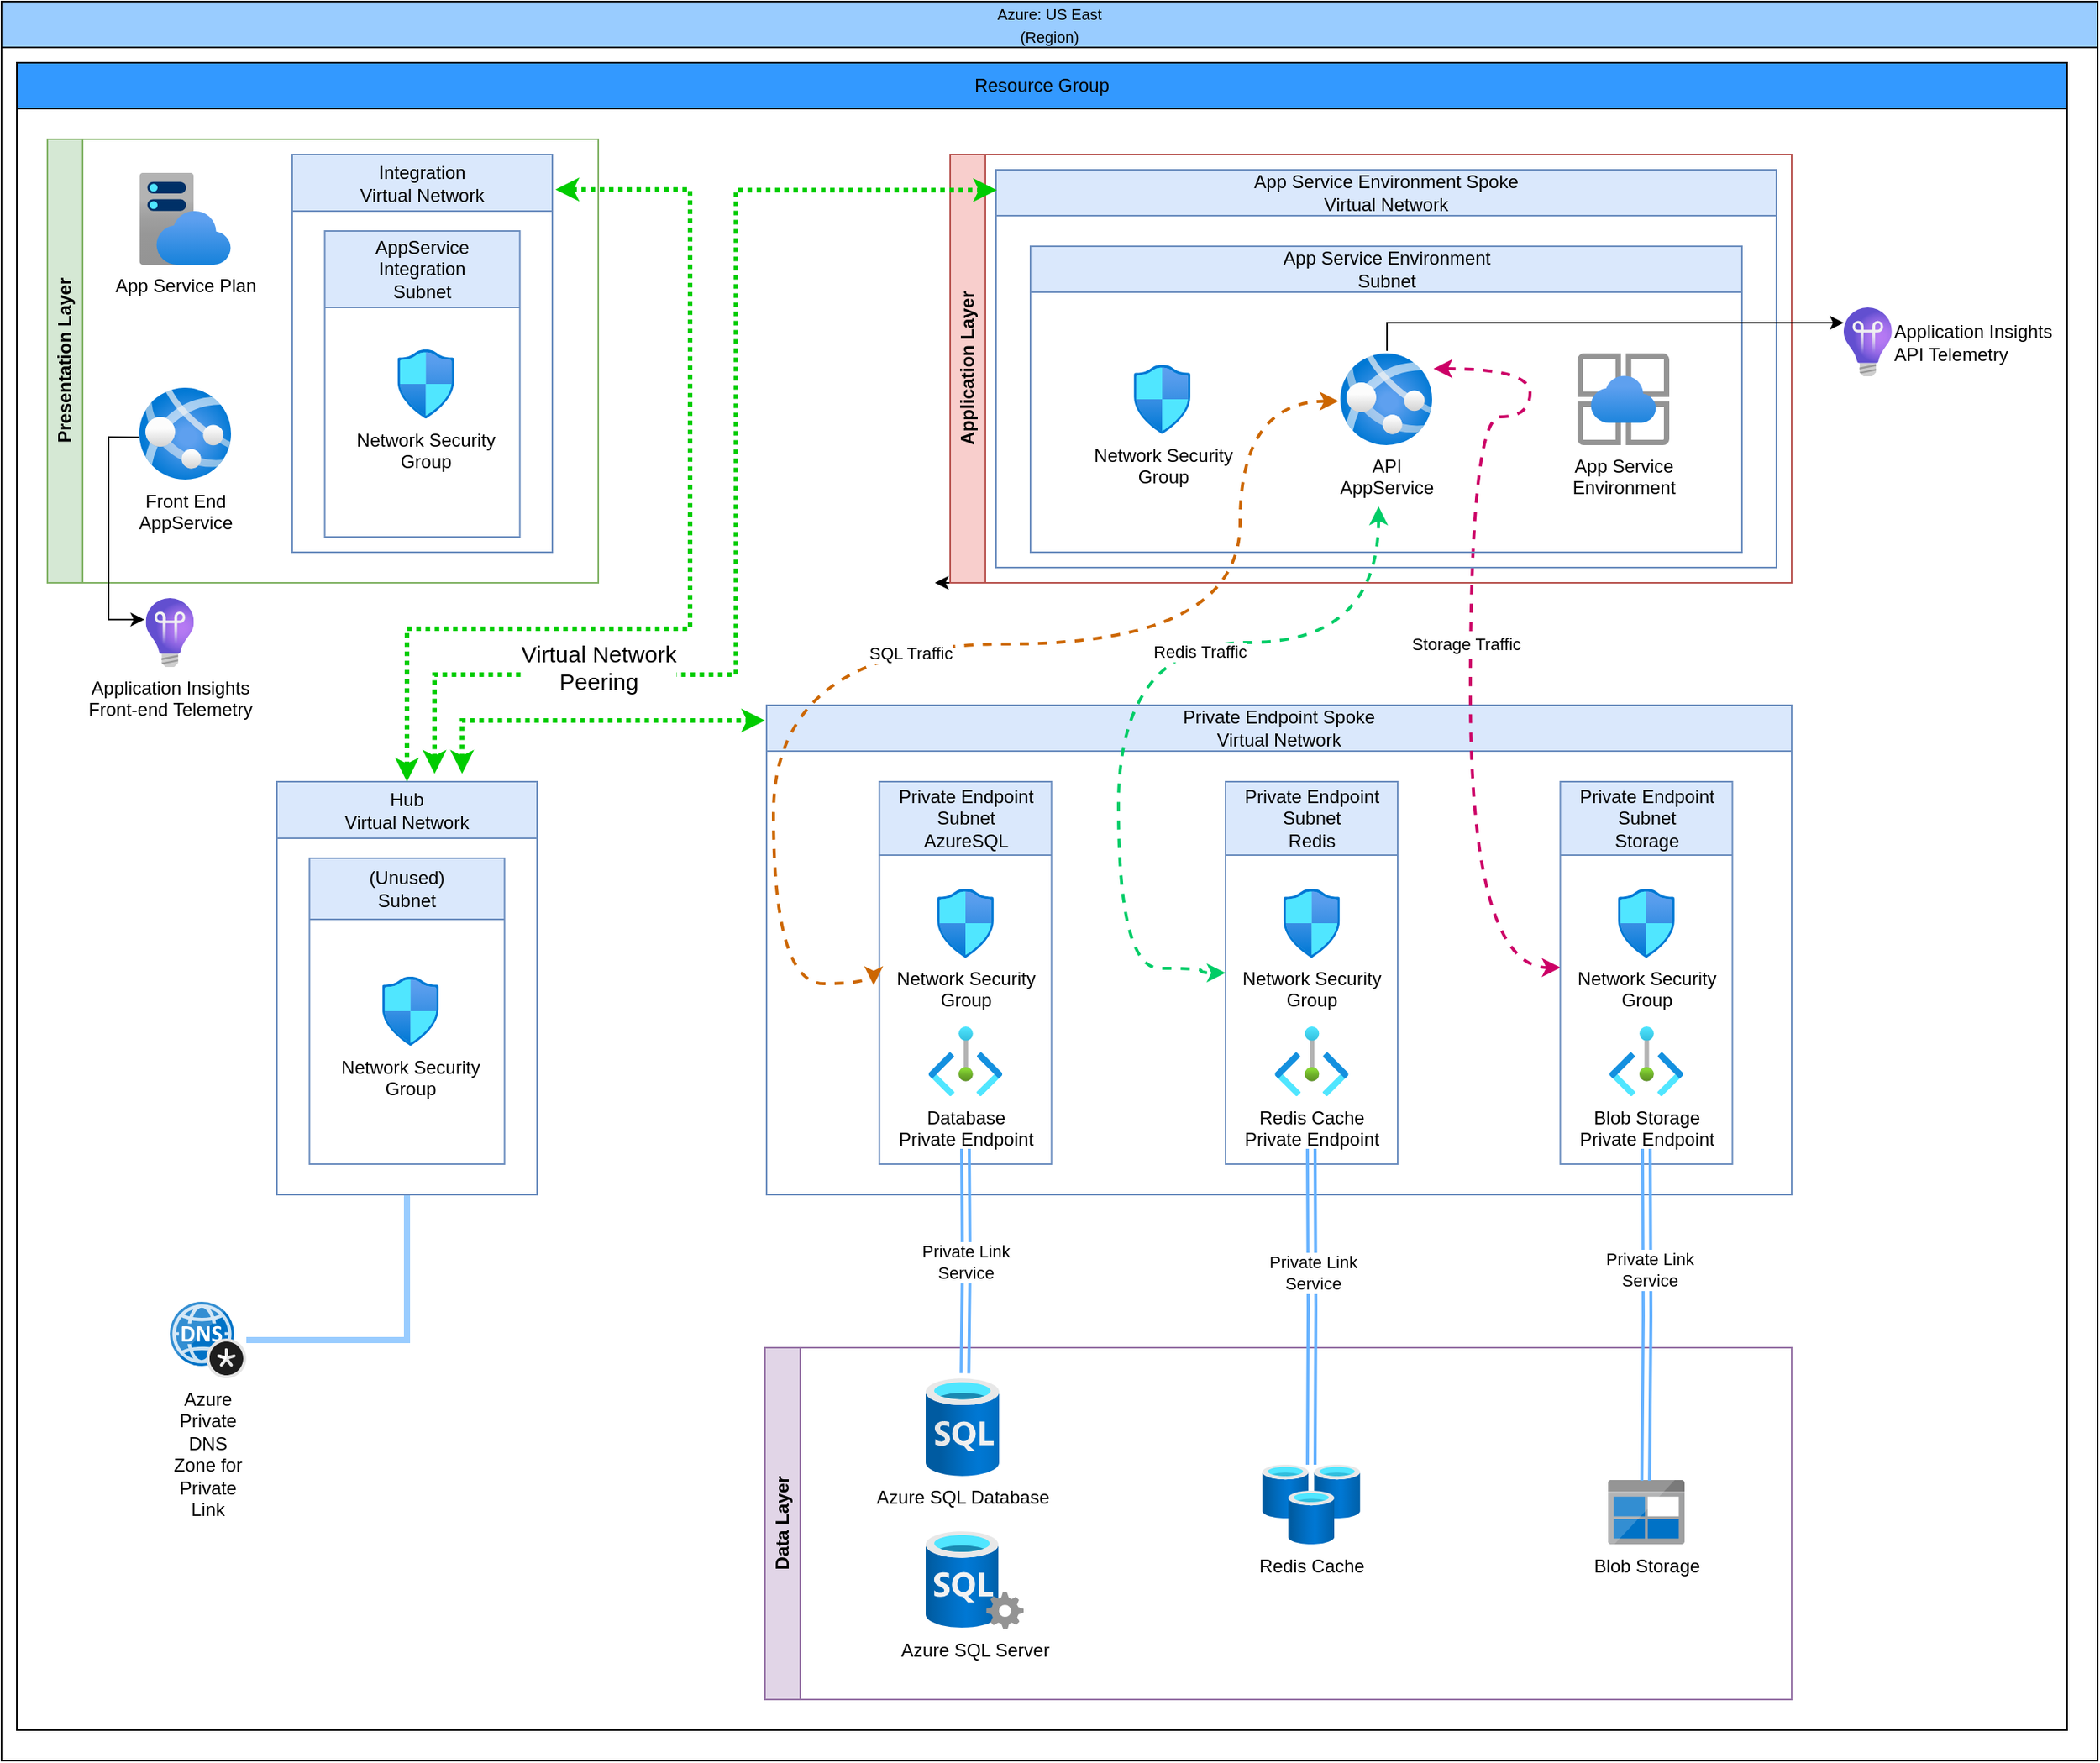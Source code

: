<mxfile version="24.0.2" type="device">
  <diagram name="Page-1" id="fDzdxHZvuhFJxoay-ObD">
    <mxGraphModel dx="1814" dy="1488" grid="1" gridSize="10" guides="1" tooltips="1" connect="1" arrows="1" fold="1" page="1" pageScale="1" pageWidth="850" pageHeight="1100" math="0" shadow="0">
      <root>
        <mxCell id="0" />
        <mxCell id="1" parent="0" />
        <mxCell id="NoLDuvIoNGPkwHfxKqSU-2" value="&lt;font style=&quot;font-size: 10px; font-weight: normal;&quot;&gt;Azure: US East &lt;br&gt;(Region)&lt;/font&gt;" style="swimlane;whiteSpace=wrap;html=1;fillColor=#99CCFF;startSize=30;" parent="1" vertex="1">
          <mxGeometry x="40" y="30" width="1370" height="1150" as="geometry" />
        </mxCell>
        <mxCell id="NoLDuvIoNGPkwHfxKqSU-4" value="&lt;span style=&quot;text-align: start;&quot;&gt;&lt;span style=&quot;line-height: 15.693px; font-family: Calibri, sans-serif; font-weight: 400;&quot;&gt;Resource Group&lt;/span&gt;&lt;/span&gt;" style="swimlane;whiteSpace=wrap;html=1;startSize=30;fillColor=#3399FF;" parent="NoLDuvIoNGPkwHfxKqSU-2" vertex="1">
          <mxGeometry x="10" y="40" width="1340" height="1090" as="geometry" />
        </mxCell>
        <mxCell id="-4cA7_axbYcHQA_eD2gU-34" style="edgeStyle=orthogonalEdgeStyle;rounded=0;orthogonalLoop=1;jettySize=auto;html=1;endArrow=none;endFill=0;strokeColor=#99CCFF;strokeWidth=4;entryX=0.5;entryY=1;entryDx=0;entryDy=0;" edge="1" parent="NoLDuvIoNGPkwHfxKqSU-4" source="-4cA7_axbYcHQA_eD2gU-33" target="-4cA7_axbYcHQA_eD2gU-96">
          <mxGeometry relative="1" as="geometry">
            <mxPoint x="416" y="680" as="targetPoint" />
          </mxGeometry>
        </mxCell>
        <mxCell id="aUUkp6z2Ffg6O78OrMZu-24" value="&lt;div style=&quot;&quot;&gt;&lt;span style=&quot;font-weight: 400;&quot;&gt;Private Endpoint Spoke&lt;br&gt;Virtual Network&lt;br&gt;&lt;/span&gt;&lt;/div&gt;" style="swimlane;whiteSpace=wrap;html=1;startSize=30;fillColor=#dae8fc;strokeColor=#6c8ebf;align=center;" parent="NoLDuvIoNGPkwHfxKqSU-4" vertex="1">
          <mxGeometry x="490" y="420" width="670" height="320" as="geometry" />
        </mxCell>
        <mxCell id="-4cA7_axbYcHQA_eD2gU-35" value="&lt;div style=&quot;&quot;&gt;&lt;span style=&quot;font-weight: 400;&quot;&gt;Private Endpoint&lt;br&gt;Subnet&lt;br&gt;AzureSQL&lt;/span&gt;&lt;/div&gt;" style="swimlane;whiteSpace=wrap;html=1;startSize=48;fillColor=#dae8fc;strokeColor=#6c8ebf;align=center;" vertex="1" parent="aUUkp6z2Ffg6O78OrMZu-24">
          <mxGeometry x="73.75" y="50" width="112.5" height="250" as="geometry" />
        </mxCell>
        <mxCell id="-4cA7_axbYcHQA_eD2gU-49" value="Network Security&lt;br&gt;Group" style="image;aspect=fixed;html=1;points=[];align=center;fontSize=12;image=img/lib/azure2/networking/Network_Security_Groups.svg;" vertex="1" parent="-4cA7_axbYcHQA_eD2gU-35">
          <mxGeometry x="37.71" y="70" width="37.08" height="45" as="geometry" />
        </mxCell>
        <mxCell id="-4cA7_axbYcHQA_eD2gU-36" value="Database&lt;br&gt;Private Endpoint" style="image;aspect=fixed;html=1;points=[];align=center;fontSize=12;image=img/lib/azure2/other/Private_Endpoints.svg;labelBackgroundColor=#FFFFFF;" vertex="1" parent="-4cA7_axbYcHQA_eD2gU-35">
          <mxGeometry x="32.25" y="160.0" width="48" height="45.66" as="geometry" />
        </mxCell>
        <mxCell id="-4cA7_axbYcHQA_eD2gU-73" value="&lt;div style=&quot;&quot;&gt;&lt;span style=&quot;font-weight: 400;&quot;&gt;Private Endpoint&lt;br&gt;Subnet&lt;br&gt;Redis&lt;/span&gt;&lt;/div&gt;" style="swimlane;whiteSpace=wrap;html=1;startSize=48;fillColor=#dae8fc;strokeColor=#6c8ebf;align=center;" vertex="1" parent="aUUkp6z2Ffg6O78OrMZu-24">
          <mxGeometry x="300" y="50" width="112.5" height="250" as="geometry" />
        </mxCell>
        <mxCell id="-4cA7_axbYcHQA_eD2gU-75" value="Network Security&lt;br&gt;Group" style="image;aspect=fixed;html=1;points=[];align=center;fontSize=12;image=img/lib/azure2/networking/Network_Security_Groups.svg;" vertex="1" parent="-4cA7_axbYcHQA_eD2gU-73">
          <mxGeometry x="37.71" y="70" width="37.08" height="45" as="geometry" />
        </mxCell>
        <mxCell id="-4cA7_axbYcHQA_eD2gU-74" value="&lt;span style=&quot;background-color: rgb(255, 255, 255);&quot;&gt;Redis Cache&lt;br&gt;Private Endpoint&lt;/span&gt;" style="image;aspect=fixed;html=1;points=[];align=center;fontSize=12;image=img/lib/azure2/other/Private_Endpoints.svg;labelBackgroundColor=#FFFFFF;" vertex="1" parent="-4cA7_axbYcHQA_eD2gU-73">
          <mxGeometry x="32.25" y="160.0" width="48" height="45.66" as="geometry" />
        </mxCell>
        <mxCell id="-4cA7_axbYcHQA_eD2gU-87" style="edgeStyle=orthogonalEdgeStyle;rounded=0;orthogonalLoop=1;jettySize=auto;html=1;strokeWidth=2;curved=1;startArrow=classic;startFill=1;dashed=1;exitX=1.015;exitY=0.475;exitDx=0;exitDy=0;exitPerimeter=0;strokeColor=#CC0066;" edge="1" parent="aUUkp6z2Ffg6O78OrMZu-24">
          <mxGeometry relative="1" as="geometry">
            <mxPoint x="435.9" y="-219.98" as="sourcePoint" />
            <mxPoint x="519" y="171.52" as="targetPoint" />
            <Array as="points">
              <mxPoint x="499" y="-220.48" />
              <mxPoint x="499" y="-188.48" />
              <mxPoint x="460" y="-188.48" />
              <mxPoint x="460" y="171.52" />
            </Array>
          </mxGeometry>
        </mxCell>
        <mxCell id="-4cA7_axbYcHQA_eD2gU-95" value="Storage Traffic" style="edgeLabel;html=1;align=center;verticalAlign=middle;resizable=0;points=[];" vertex="1" connectable="0" parent="-4cA7_axbYcHQA_eD2gU-87">
          <mxGeometry x="-0.008" y="-3" relative="1" as="geometry">
            <mxPoint y="8" as="offset" />
          </mxGeometry>
        </mxCell>
        <mxCell id="-4cA7_axbYcHQA_eD2gU-38" value="&lt;div style=&quot;&quot;&gt;&lt;span style=&quot;font-weight: 400;&quot;&gt;Private Endpoint&lt;br&gt;Subnet&lt;br&gt;Storage&lt;/span&gt;&lt;/div&gt;" style="swimlane;whiteSpace=wrap;html=1;startSize=48;fillColor=#dae8fc;strokeColor=#6c8ebf;align=center;" vertex="1" parent="aUUkp6z2Ffg6O78OrMZu-24">
          <mxGeometry x="518.75" y="50" width="112.5" height="250" as="geometry" />
        </mxCell>
        <mxCell id="-4cA7_axbYcHQA_eD2gU-39" value="Blob Storage&lt;br&gt;Private Endpoint" style="image;aspect=fixed;html=1;points=[];align=center;fontSize=12;image=img/lib/azure2/other/Private_Endpoints.svg;" vertex="1" parent="-4cA7_axbYcHQA_eD2gU-38">
          <mxGeometry x="32.25" y="160.0" width="48" height="45.66" as="geometry" />
        </mxCell>
        <mxCell id="-4cA7_axbYcHQA_eD2gU-50" value="Network Security&lt;br&gt;Group" style="image;aspect=fixed;html=1;points=[];align=center;fontSize=12;image=img/lib/azure2/networking/Network_Security_Groups.svg;" vertex="1" parent="-4cA7_axbYcHQA_eD2gU-38">
          <mxGeometry x="37.71" y="70" width="37.08" height="45" as="geometry" />
        </mxCell>
        <mxCell id="-4cA7_axbYcHQA_eD2gU-33" value="Azure Private DNS Zone for Private Link" style="image;sketch=0;aspect=fixed;html=1;points=[];align=center;fontSize=12;image=img/lib/mscae/DNS_Private_Zones.svg;whiteSpace=wrap;" vertex="1" parent="NoLDuvIoNGPkwHfxKqSU-4">
          <mxGeometry x="100" y="810" width="50" height="50" as="geometry" />
        </mxCell>
        <mxCell id="-4cA7_axbYcHQA_eD2gU-110" style="edgeStyle=orthogonalEdgeStyle;rounded=0;orthogonalLoop=1;jettySize=auto;html=1;exitX=0;exitY=1;exitDx=0;exitDy=0;" edge="1" parent="NoLDuvIoNGPkwHfxKqSU-4" source="aUUkp6z2Ffg6O78OrMZu-22">
          <mxGeometry relative="1" as="geometry">
            <mxPoint x="600" y="340" as="targetPoint" />
          </mxGeometry>
        </mxCell>
        <mxCell id="aUUkp6z2Ffg6O78OrMZu-22" value="Application Layer" style="swimlane;horizontal=0;whiteSpace=wrap;html=1;fillColor=#f8cecc;strokeColor=#b85450;" parent="NoLDuvIoNGPkwHfxKqSU-4" vertex="1">
          <mxGeometry x="610" y="60" width="550" height="280" as="geometry" />
        </mxCell>
        <mxCell id="-4cA7_axbYcHQA_eD2gU-54" value="&lt;div style=&quot;&quot;&gt;&lt;span style=&quot;font-weight: 400;&quot;&gt;App Service Environment Spoke&lt;br&gt;Virtual Network&lt;/span&gt;&lt;/div&gt;" style="swimlane;whiteSpace=wrap;html=1;startSize=30;fillColor=#dae8fc;strokeColor=#6c8ebf;align=center;" vertex="1" parent="aUUkp6z2Ffg6O78OrMZu-22">
          <mxGeometry x="30" y="10" width="510" height="260" as="geometry" />
        </mxCell>
        <mxCell id="-4cA7_axbYcHQA_eD2gU-24" value="&lt;div style=&quot;&quot;&gt;&lt;span style=&quot;font-weight: 400;&quot;&gt;App Service Environment&lt;br&gt;Subnet&lt;/span&gt;&lt;/div&gt;" style="swimlane;whiteSpace=wrap;html=1;startSize=30;fillColor=#dae8fc;strokeColor=#6c8ebf;align=center;" vertex="1" parent="-4cA7_axbYcHQA_eD2gU-54">
          <mxGeometry x="22.5" y="50" width="465" height="200" as="geometry" />
        </mxCell>
        <mxCell id="-4cA7_axbYcHQA_eD2gU-51" value="App Service&lt;br&gt;Environment" style="image;aspect=fixed;html=1;points=[];align=center;fontSize=12;image=img/lib/azure2/app_services/App_Service_Environments.svg;" vertex="1" parent="-4cA7_axbYcHQA_eD2gU-24">
          <mxGeometry x="357.5" y="70" width="60" height="60" as="geometry" />
        </mxCell>
        <mxCell id="-4cA7_axbYcHQA_eD2gU-2" value="API&lt;br&gt;AppService" style="image;aspect=fixed;html=1;points=[];align=center;fontSize=12;image=img/lib/azure2/app_services/App_Services.svg;labelPosition=center;verticalLabelPosition=bottom;verticalAlign=top;" vertex="1" parent="-4cA7_axbYcHQA_eD2gU-24">
          <mxGeometry x="202.5" y="70" width="60" height="60" as="geometry" />
        </mxCell>
        <mxCell id="-4cA7_axbYcHQA_eD2gU-85" style="edgeStyle=orthogonalEdgeStyle;rounded=0;orthogonalLoop=1;jettySize=auto;html=1;strokeWidth=2;curved=1;startArrow=classic;startFill=1;dashed=1;exitX=-0.02;exitY=0.521;exitDx=0;exitDy=0;exitPerimeter=0;strokeColor=#CC6600;" edge="1" parent="-4cA7_axbYcHQA_eD2gU-24" source="-4cA7_axbYcHQA_eD2gU-2">
          <mxGeometry relative="1" as="geometry">
            <mxPoint x="137.47" y="110" as="sourcePoint" />
            <mxPoint x="-102.5" y="483" as="targetPoint" />
            <Array as="points">
              <mxPoint x="137" y="101" />
              <mxPoint x="137" y="260" />
              <mxPoint x="-168" y="260" />
              <mxPoint x="-168" y="482" />
              <mxPoint x="-102" y="482" />
            </Array>
          </mxGeometry>
        </mxCell>
        <mxCell id="-4cA7_axbYcHQA_eD2gU-92" value="SQL Traffic" style="edgeLabel;html=1;align=center;verticalAlign=middle;resizable=0;points=[];" vertex="1" connectable="0" parent="-4cA7_axbYcHQA_eD2gU-85">
          <mxGeometry x="0.074" y="6" relative="1" as="geometry">
            <mxPoint as="offset" />
          </mxGeometry>
        </mxCell>
        <mxCell id="aUUkp6z2Ffg6O78OrMZu-19" value="Data Layer" style="swimlane;horizontal=0;whiteSpace=wrap;html=1;fillColor=#e1d5e7;strokeColor=#9673a6;" parent="NoLDuvIoNGPkwHfxKqSU-4" vertex="1">
          <mxGeometry x="489" y="840" width="671" height="230" as="geometry" />
        </mxCell>
        <mxCell id="-4cA7_axbYcHQA_eD2gU-22" value="Blob Storage" style="image;sketch=0;aspect=fixed;html=1;points=[];align=center;fontSize=12;image=img/lib/mscae/BlobBlock.svg;" vertex="1" parent="aUUkp6z2Ffg6O78OrMZu-19">
          <mxGeometry x="551" y="86.5" width="50" height="42" as="geometry" />
        </mxCell>
        <mxCell id="-4cA7_axbYcHQA_eD2gU-30" value="" style="group" vertex="1" connectable="0" parent="aUUkp6z2Ffg6O78OrMZu-19">
          <mxGeometry x="105" y="20" width="65" height="165" as="geometry" />
        </mxCell>
        <mxCell id="aUUkp6z2Ffg6O78OrMZu-3" value="Azure SQL Database" style="image;aspect=fixed;html=1;points=[];align=center;fontSize=12;image=img/lib/azure2/databases/SQL_Database.svg;" parent="-4cA7_axbYcHQA_eD2gU-30" vertex="1">
          <mxGeometry width="48" height="64" as="geometry" />
        </mxCell>
        <mxCell id="aUUkp6z2Ffg6O78OrMZu-4" value="Azure SQL Server" style="image;aspect=fixed;html=1;points=[];align=center;fontSize=12;image=img/lib/azure2/databases/SQL_Server.svg;" parent="-4cA7_axbYcHQA_eD2gU-30" vertex="1">
          <mxGeometry y="100" width="64" height="64" as="geometry" />
        </mxCell>
        <mxCell id="aUUkp6z2Ffg6O78OrMZu-5" value="Redis Cache" style="image;aspect=fixed;html=1;points=[];align=center;fontSize=12;image=img/lib/azure2/databases/Cache_Redis.svg;" parent="aUUkp6z2Ffg6O78OrMZu-19" vertex="1">
          <mxGeometry x="325" y="76.5" width="64" height="52" as="geometry" />
        </mxCell>
        <mxCell id="-4cA7_axbYcHQA_eD2gU-67" value="Private Link&lt;br&gt;Service" style="edgeStyle=orthogonalEdgeStyle;rounded=0;orthogonalLoop=1;jettySize=auto;html=1;strokeColor=#66B2FF;strokeWidth=2;shape=link;entryX=0.535;entryY=-0.052;entryDx=0;entryDy=0;entryPerimeter=0;" edge="1" parent="NoLDuvIoNGPkwHfxKqSU-4" target="aUUkp6z2Ffg6O78OrMZu-3">
          <mxGeometry x="0.006" relative="1" as="geometry">
            <mxPoint x="620" y="710" as="sourcePoint" />
            <mxPoint x="620" y="850" as="targetPoint" />
            <mxPoint as="offset" />
          </mxGeometry>
        </mxCell>
        <mxCell id="-4cA7_axbYcHQA_eD2gU-78" style="edgeStyle=orthogonalEdgeStyle;rounded=0;orthogonalLoop=1;jettySize=auto;html=1;strokeColor=#66B2FF;strokeWidth=2;shape=link;" edge="1" parent="NoLDuvIoNGPkwHfxKqSU-4" target="aUUkp6z2Ffg6O78OrMZu-5">
          <mxGeometry relative="1" as="geometry">
            <mxPoint x="846" y="710" as="sourcePoint" />
            <mxPoint x="824.58" y="868" as="targetPoint" />
          </mxGeometry>
        </mxCell>
        <mxCell id="-4cA7_axbYcHQA_eD2gU-80" value="Private Link&lt;br&gt;Service" style="edgeLabel;html=1;align=center;verticalAlign=middle;resizable=0;points=[];" vertex="1" connectable="0" parent="-4cA7_axbYcHQA_eD2gU-78">
          <mxGeometry x="-0.301" relative="1" as="geometry">
            <mxPoint y="8" as="offset" />
          </mxGeometry>
        </mxCell>
        <mxCell id="-4cA7_axbYcHQA_eD2gU-79" style="edgeStyle=orthogonalEdgeStyle;rounded=0;orthogonalLoop=1;jettySize=auto;html=1;strokeColor=#66B2FF;strokeWidth=2;shape=link;" edge="1" parent="NoLDuvIoNGPkwHfxKqSU-4">
          <mxGeometry relative="1" as="geometry">
            <mxPoint x="1065" y="710" as="sourcePoint" />
            <mxPoint x="1064.58" y="927" as="targetPoint" />
          </mxGeometry>
        </mxCell>
        <mxCell id="-4cA7_axbYcHQA_eD2gU-81" value="Private Link&lt;br&gt;Service" style="edgeLabel;html=1;align=center;verticalAlign=middle;resizable=0;points=[];" vertex="1" connectable="0" parent="-4cA7_axbYcHQA_eD2gU-79">
          <mxGeometry x="-0.272" y="1" relative="1" as="geometry">
            <mxPoint as="offset" />
          </mxGeometry>
        </mxCell>
        <mxCell id="-4cA7_axbYcHQA_eD2gU-89" style="edgeStyle=orthogonalEdgeStyle;rounded=0;orthogonalLoop=1;jettySize=auto;html=1;entryX=0;entryY=0.5;entryDx=0;entryDy=0;strokeWidth=2;curved=1;startArrow=classic;startFill=1;dashed=1;strokeColor=#00CC66;" edge="1" parent="NoLDuvIoNGPkwHfxKqSU-4" target="-4cA7_axbYcHQA_eD2gU-73">
          <mxGeometry relative="1" as="geometry">
            <mxPoint x="890" y="290" as="sourcePoint" />
            <Array as="points">
              <mxPoint x="890" y="379" />
              <mxPoint x="720" y="379" />
              <mxPoint x="720" y="592" />
              <mxPoint x="774" y="592" />
              <mxPoint x="774" y="595" />
            </Array>
          </mxGeometry>
        </mxCell>
        <mxCell id="-4cA7_axbYcHQA_eD2gU-93" value="Redis Traffic" style="edgeLabel;html=1;align=center;verticalAlign=middle;resizable=0;points=[];" vertex="1" connectable="0" parent="-4cA7_axbYcHQA_eD2gU-89">
          <mxGeometry x="-0.242" y="6" relative="1" as="geometry">
            <mxPoint as="offset" />
          </mxGeometry>
        </mxCell>
        <mxCell id="-4cA7_axbYcHQA_eD2gU-48" value="Network Security&lt;br&gt;Group" style="image;aspect=fixed;html=1;points=[];align=center;fontSize=12;image=img/lib/azure2/networking/Network_Security_Groups.svg;" vertex="1" parent="NoLDuvIoNGPkwHfxKqSU-4">
          <mxGeometry x="730" y="197.5" width="37.08" height="45" as="geometry" />
        </mxCell>
        <mxCell id="aUUkp6z2Ffg6O78OrMZu-23" value="Presentation Layer" style="swimlane;horizontal=0;whiteSpace=wrap;html=1;fillColor=#d5e8d4;strokeColor=#82b366;" parent="NoLDuvIoNGPkwHfxKqSU-4" vertex="1">
          <mxGeometry x="20" y="50" width="360" height="290" as="geometry" />
        </mxCell>
        <mxCell id="-4cA7_axbYcHQA_eD2gU-3" value="App Service Plan" style="image;aspect=fixed;html=1;points=[];align=center;fontSize=12;image=img/lib/azure2/app_services/App_Service_Plans.svg;" vertex="1" parent="aUUkp6z2Ffg6O78OrMZu-23">
          <mxGeometry x="60" y="22" width="60" height="60" as="geometry" />
        </mxCell>
        <mxCell id="-4cA7_axbYcHQA_eD2gU-103" value="&lt;div style=&quot;&quot;&gt;&lt;span style=&quot;font-weight: 400;&quot;&gt;Integration&lt;br&gt;Virtual Network&lt;/span&gt;&lt;/div&gt;" style="swimlane;whiteSpace=wrap;html=1;startSize=37;fillColor=#dae8fc;strokeColor=#6c8ebf;align=center;" vertex="1" parent="aUUkp6z2Ffg6O78OrMZu-23">
          <mxGeometry x="160" y="10.0" width="170" height="260" as="geometry" />
        </mxCell>
        <mxCell id="-4cA7_axbYcHQA_eD2gU-104" value="&lt;div style=&quot;&quot;&gt;&lt;span style=&quot;font-weight: 400;&quot;&gt;AppService&lt;br&gt;Integration&lt;br&gt;Subnet&lt;/span&gt;&lt;/div&gt;" style="swimlane;whiteSpace=wrap;html=1;startSize=50;fillColor=#dae8fc;strokeColor=#6c8ebf;align=center;" vertex="1" parent="-4cA7_axbYcHQA_eD2gU-103">
          <mxGeometry x="21.25" y="50" width="127.5" height="200" as="geometry" />
        </mxCell>
        <mxCell id="-4cA7_axbYcHQA_eD2gU-105" value="Network Security&lt;br&gt;Group" style="image;aspect=fixed;html=1;points=[];align=center;fontSize=12;image=img/lib/azure2/networking/Network_Security_Groups.svg;" vertex="1" parent="-4cA7_axbYcHQA_eD2gU-104">
          <mxGeometry x="47.5" y="77.5" width="37.08" height="45" as="geometry" />
        </mxCell>
        <mxCell id="-4cA7_axbYcHQA_eD2gU-96" value="&lt;div style=&quot;&quot;&gt;&lt;span style=&quot;font-weight: 400;&quot;&gt;Hub&lt;br&gt;Virtual Network&lt;/span&gt;&lt;/div&gt;" style="swimlane;whiteSpace=wrap;html=1;startSize=37;fillColor=#dae8fc;strokeColor=#6c8ebf;align=center;" vertex="1" parent="NoLDuvIoNGPkwHfxKqSU-4">
          <mxGeometry x="170" y="470" width="170" height="270" as="geometry" />
        </mxCell>
        <mxCell id="-4cA7_axbYcHQA_eD2gU-97" value="&lt;div style=&quot;&quot;&gt;&lt;span style=&quot;font-weight: 400;&quot;&gt;(Unused)&lt;br&gt;Subnet&lt;/span&gt;&lt;/div&gt;" style="swimlane;whiteSpace=wrap;html=1;startSize=40;fillColor=#dae8fc;strokeColor=#6c8ebf;align=center;" vertex="1" parent="-4cA7_axbYcHQA_eD2gU-96">
          <mxGeometry x="21.25" y="50" width="127.5" height="200" as="geometry" />
        </mxCell>
        <mxCell id="-4cA7_axbYcHQA_eD2gU-102" value="Network Security&lt;br&gt;Group" style="image;aspect=fixed;html=1;points=[];align=center;fontSize=12;image=img/lib/azure2/networking/Network_Security_Groups.svg;" vertex="1" parent="-4cA7_axbYcHQA_eD2gU-97">
          <mxGeometry x="47.5" y="77.5" width="37.08" height="45" as="geometry" />
        </mxCell>
        <mxCell id="-4cA7_axbYcHQA_eD2gU-4" value="Application Insights&lt;br&gt;API Telemetry" style="image;html=1;points=[];align=left;fontSize=12;image=img/lib/azure2/devops/Application_Insights.svg;spacingRight=0;aspect=fixed;labelPosition=right;verticalLabelPosition=middle;verticalAlign=middle;" vertex="1" parent="NoLDuvIoNGPkwHfxKqSU-4">
          <mxGeometry x="1194" y="160" width="31.43" height="45" as="geometry" />
        </mxCell>
        <mxCell id="-4cA7_axbYcHQA_eD2gU-12" style="edgeStyle=orthogonalEdgeStyle;rounded=0;orthogonalLoop=1;jettySize=auto;html=1;exitX=0.508;exitY=-0.028;exitDx=0;exitDy=0;exitPerimeter=0;" edge="1" parent="NoLDuvIoNGPkwHfxKqSU-4" source="-4cA7_axbYcHQA_eD2gU-2" target="-4cA7_axbYcHQA_eD2gU-4">
          <mxGeometry relative="1" as="geometry">
            <Array as="points">
              <mxPoint x="896" y="170" />
            </Array>
          </mxGeometry>
        </mxCell>
        <mxCell id="-4cA7_axbYcHQA_eD2gU-52" value="" style="group" vertex="1" connectable="0" parent="NoLDuvIoNGPkwHfxKqSU-4">
          <mxGeometry x="10" y="90" width="150" height="305" as="geometry" />
        </mxCell>
        <mxCell id="aUUkp6z2Ffg6O78OrMZu-7" value="&lt;font style=&quot;font-size: 12px;&quot;&gt;&lt;font face=&quot;Helvetica&quot;&gt;Application Insights&lt;br&gt;&lt;/font&gt;Front-end Telemetry&lt;/font&gt;" style="image;aspect=fixed;html=1;points=[];align=center;fontSize=12;image=img/lib/azure2/devops/Application_Insights.svg;labelPosition=center;verticalLabelPosition=bottom;verticalAlign=top;" parent="-4cA7_axbYcHQA_eD2gU-52" vertex="1">
          <mxGeometry x="74.28" y="260" width="31.43" height="45" as="geometry" />
        </mxCell>
        <mxCell id="NoLDuvIoNGPkwHfxKqSU-6" value="Front End&lt;br&gt;AppService" style="image;aspect=fixed;html=1;points=[];align=center;fontSize=12;image=img/lib/azure2/app_services/App_Services.svg;labelPosition=center;verticalLabelPosition=bottom;verticalAlign=top;" parent="-4cA7_axbYcHQA_eD2gU-52" vertex="1">
          <mxGeometry x="70" y="122.5" width="60" height="60" as="geometry" />
        </mxCell>
        <mxCell id="-4cA7_axbYcHQA_eD2gU-11" style="edgeStyle=orthogonalEdgeStyle;rounded=0;orthogonalLoop=1;jettySize=auto;html=1;entryX=-0.03;entryY=0.312;entryDx=0;entryDy=0;entryPerimeter=0;exitX=0.002;exitY=0.539;exitDx=0;exitDy=0;exitPerimeter=0;" edge="1" parent="-4cA7_axbYcHQA_eD2gU-52" source="NoLDuvIoNGPkwHfxKqSU-6" target="aUUkp6z2Ffg6O78OrMZu-7">
          <mxGeometry relative="1" as="geometry" />
        </mxCell>
        <mxCell id="-4cA7_axbYcHQA_eD2gU-106" style="edgeStyle=orthogonalEdgeStyle;rounded=0;orthogonalLoop=1;jettySize=auto;html=1;startArrow=classic;startFill=1;dashed=1;dashPattern=1 1;strokeWidth=3;strokeColor=#00CC00;entryX=0.001;entryY=0.051;entryDx=0;entryDy=0;entryPerimeter=0;exitX=0.606;exitY=-0.019;exitDx=0;exitDy=0;exitPerimeter=0;" edge="1" parent="NoLDuvIoNGPkwHfxKqSU-4" source="-4cA7_axbYcHQA_eD2gU-96" target="-4cA7_axbYcHQA_eD2gU-54">
          <mxGeometry relative="1" as="geometry">
            <mxPoint x="350" y="760" as="sourcePoint" />
            <mxPoint x="380" y="590" as="targetPoint" />
            <Array as="points">
              <mxPoint x="273" y="400" />
              <mxPoint x="470" y="400" />
              <mxPoint x="470" y="83" />
            </Array>
          </mxGeometry>
        </mxCell>
        <mxCell id="-4cA7_axbYcHQA_eD2gU-62" style="edgeStyle=orthogonalEdgeStyle;rounded=0;orthogonalLoop=1;jettySize=auto;html=1;startArrow=classic;startFill=1;dashed=1;dashPattern=1 1;strokeWidth=3;strokeColor=#00CC00;exitX=0.712;exitY=-0.019;exitDx=0;exitDy=0;exitPerimeter=0;" edge="1" parent="NoLDuvIoNGPkwHfxKqSU-4" source="-4cA7_axbYcHQA_eD2gU-96">
          <mxGeometry relative="1" as="geometry">
            <mxPoint x="1424" y="420" as="sourcePoint" />
            <mxPoint x="489" y="430" as="targetPoint" />
            <Array as="points">
              <mxPoint x="291" y="430" />
              <mxPoint x="489" y="430" />
            </Array>
          </mxGeometry>
        </mxCell>
        <mxCell id="-4cA7_axbYcHQA_eD2gU-108" style="edgeStyle=orthogonalEdgeStyle;rounded=0;orthogonalLoop=1;jettySize=auto;html=1;startArrow=classic;startFill=1;dashed=1;dashPattern=1 1;strokeWidth=3;strokeColor=#00CC00;entryX=1.012;entryY=0.088;entryDx=0;entryDy=0;entryPerimeter=0;exitX=0.5;exitY=0;exitDx=0;exitDy=0;" edge="1" parent="NoLDuvIoNGPkwHfxKqSU-4" source="-4cA7_axbYcHQA_eD2gU-96" target="-4cA7_axbYcHQA_eD2gU-103">
          <mxGeometry relative="1" as="geometry">
            <mxPoint x="410" y="502" as="sourcePoint" />
            <mxPoint x="498" y="446" as="targetPoint" />
            <Array as="points">
              <mxPoint x="255" y="370" />
              <mxPoint x="440" y="370" />
              <mxPoint x="440" y="83" />
            </Array>
          </mxGeometry>
        </mxCell>
        <mxCell id="-4cA7_axbYcHQA_eD2gU-109" value="&lt;font style=&quot;font-size: 15px;&quot;&gt;Virtual Network&lt;br&gt;Peering&lt;/font&gt;" style="edgeLabel;html=1;align=center;verticalAlign=middle;resizable=0;points=[];" vertex="1" connectable="0" parent="-4cA7_axbYcHQA_eD2gU-108">
          <mxGeometry x="-0.265" y="-15" relative="1" as="geometry">
            <mxPoint x="-18" y="10" as="offset" />
          </mxGeometry>
        </mxCell>
      </root>
    </mxGraphModel>
  </diagram>
</mxfile>
